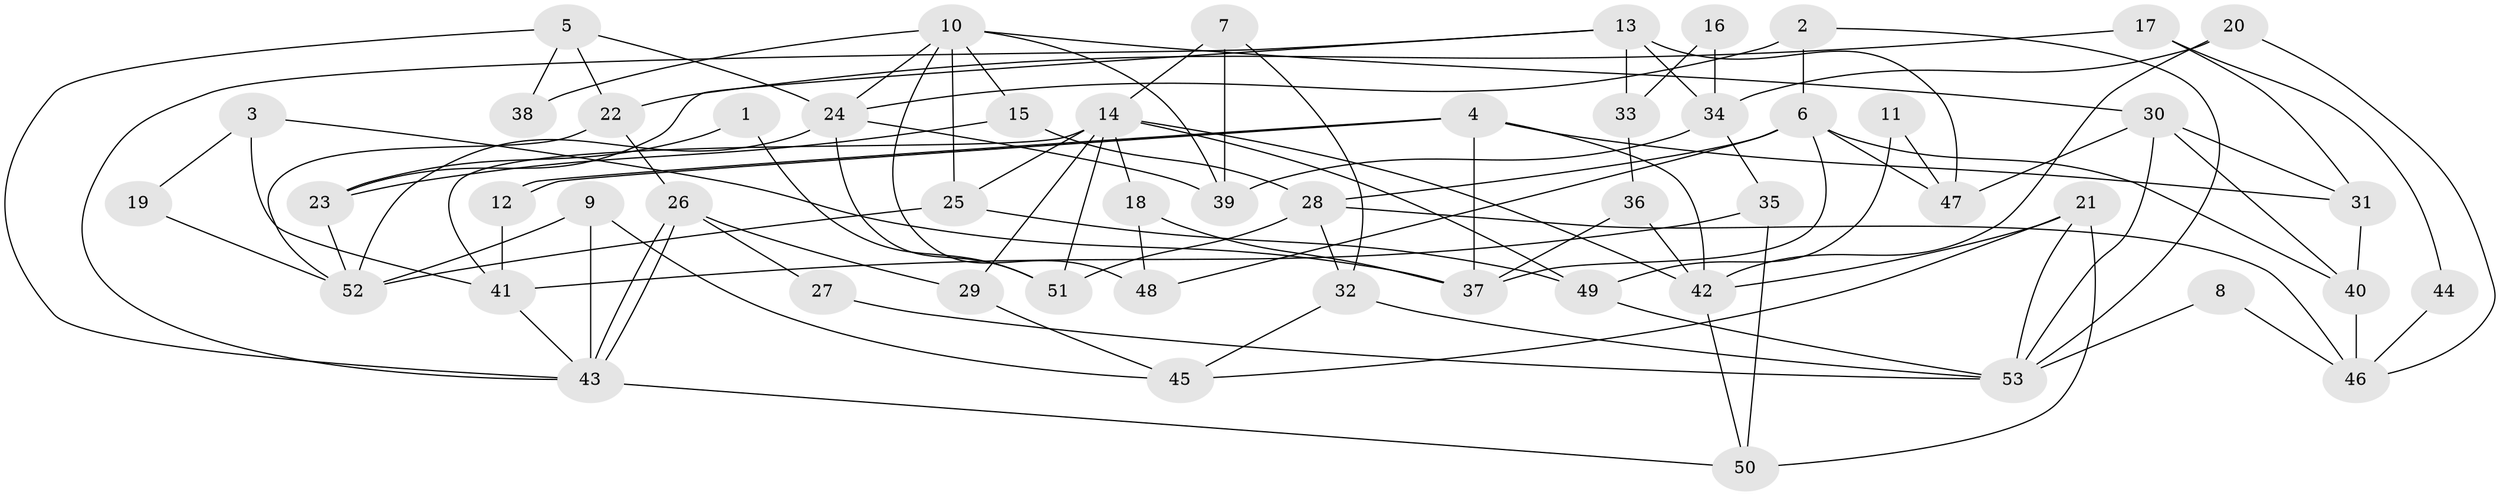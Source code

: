 // Generated by graph-tools (version 1.1) at 2025/14/03/09/25 04:14:55]
// undirected, 53 vertices, 106 edges
graph export_dot {
graph [start="1"]
  node [color=gray90,style=filled];
  1;
  2;
  3;
  4;
  5;
  6;
  7;
  8;
  9;
  10;
  11;
  12;
  13;
  14;
  15;
  16;
  17;
  18;
  19;
  20;
  21;
  22;
  23;
  24;
  25;
  26;
  27;
  28;
  29;
  30;
  31;
  32;
  33;
  34;
  35;
  36;
  37;
  38;
  39;
  40;
  41;
  42;
  43;
  44;
  45;
  46;
  47;
  48;
  49;
  50;
  51;
  52;
  53;
  1 -- 51;
  1 -- 23;
  2 -- 6;
  2 -- 53;
  2 -- 24;
  3 -- 37;
  3 -- 41;
  3 -- 19;
  4 -- 12;
  4 -- 12;
  4 -- 42;
  4 -- 31;
  4 -- 37;
  5 -- 24;
  5 -- 43;
  5 -- 22;
  5 -- 38;
  6 -- 28;
  6 -- 37;
  6 -- 40;
  6 -- 47;
  6 -- 48;
  7 -- 32;
  7 -- 39;
  7 -- 14;
  8 -- 53;
  8 -- 46;
  9 -- 43;
  9 -- 52;
  9 -- 45;
  10 -- 15;
  10 -- 39;
  10 -- 24;
  10 -- 25;
  10 -- 30;
  10 -- 38;
  10 -- 48;
  11 -- 47;
  11 -- 49;
  12 -- 41;
  13 -- 47;
  13 -- 43;
  13 -- 23;
  13 -- 33;
  13 -- 34;
  14 -- 25;
  14 -- 18;
  14 -- 29;
  14 -- 41;
  14 -- 42;
  14 -- 49;
  14 -- 51;
  15 -- 23;
  15 -- 28;
  16 -- 34;
  16 -- 33;
  17 -- 31;
  17 -- 22;
  17 -- 44;
  18 -- 48;
  18 -- 37;
  19 -- 52;
  20 -- 46;
  20 -- 42;
  20 -- 34;
  21 -- 53;
  21 -- 42;
  21 -- 45;
  21 -- 50;
  22 -- 26;
  22 -- 52;
  23 -- 52;
  24 -- 39;
  24 -- 51;
  24 -- 52;
  25 -- 52;
  25 -- 49;
  26 -- 43;
  26 -- 43;
  26 -- 29;
  26 -- 27;
  27 -- 53;
  28 -- 32;
  28 -- 51;
  28 -- 46;
  29 -- 45;
  30 -- 40;
  30 -- 31;
  30 -- 47;
  30 -- 53;
  31 -- 40;
  32 -- 45;
  32 -- 53;
  33 -- 36;
  34 -- 35;
  34 -- 39;
  35 -- 50;
  35 -- 41;
  36 -- 42;
  36 -- 37;
  40 -- 46;
  41 -- 43;
  42 -- 50;
  43 -- 50;
  44 -- 46;
  49 -- 53;
}

